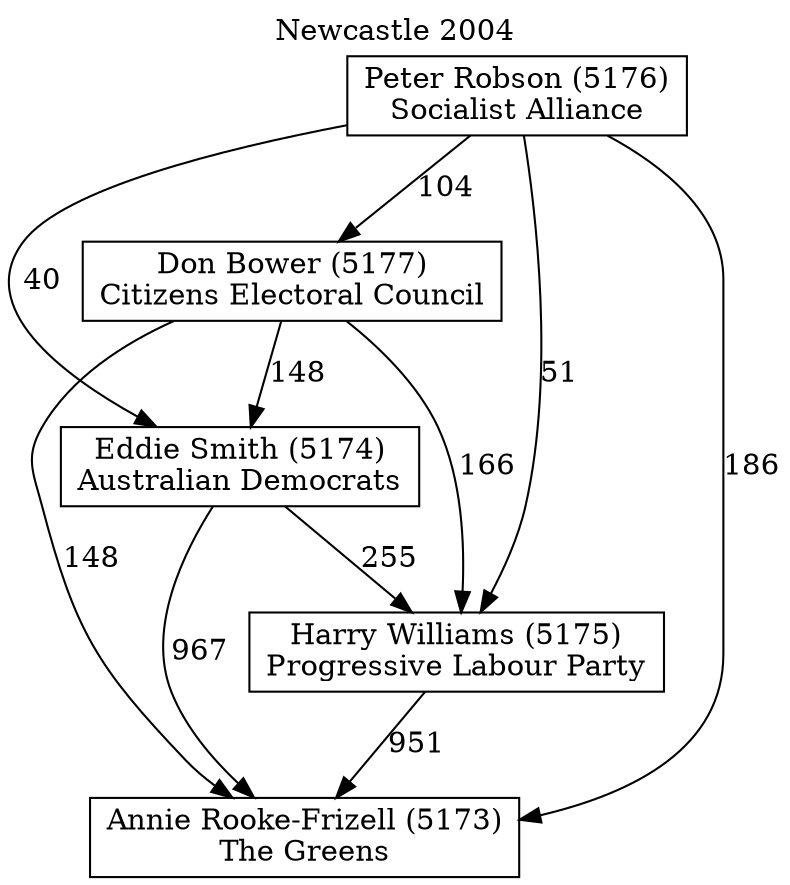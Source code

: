 // House preference flow
digraph "Annie Rooke-Frizell (5173)_Newcastle_2004" {
	graph [label="Newcastle 2004" labelloc=t mclimit=10]
	node [shape=box]
	"Annie Rooke-Frizell (5173)" [label="Annie Rooke-Frizell (5173)
The Greens"]
	"Harry Williams (5175)" [label="Harry Williams (5175)
Progressive Labour Party"]
	"Eddie Smith (5174)" [label="Eddie Smith (5174)
Australian Democrats"]
	"Don Bower (5177)" [label="Don Bower (5177)
Citizens Electoral Council"]
	"Peter Robson (5176)" [label="Peter Robson (5176)
Socialist Alliance"]
	"Annie Rooke-Frizell (5173)" [label="Annie Rooke-Frizell (5173)
The Greens"]
	"Eddie Smith (5174)" [label="Eddie Smith (5174)
Australian Democrats"]
	"Don Bower (5177)" [label="Don Bower (5177)
Citizens Electoral Council"]
	"Peter Robson (5176)" [label="Peter Robson (5176)
Socialist Alliance"]
	"Annie Rooke-Frizell (5173)" [label="Annie Rooke-Frizell (5173)
The Greens"]
	"Don Bower (5177)" [label="Don Bower (5177)
Citizens Electoral Council"]
	"Peter Robson (5176)" [label="Peter Robson (5176)
Socialist Alliance"]
	"Annie Rooke-Frizell (5173)" [label="Annie Rooke-Frizell (5173)
The Greens"]
	"Peter Robson (5176)" [label="Peter Robson (5176)
Socialist Alliance"]
	"Peter Robson (5176)" [label="Peter Robson (5176)
Socialist Alliance"]
	"Don Bower (5177)" [label="Don Bower (5177)
Citizens Electoral Council"]
	"Peter Robson (5176)" [label="Peter Robson (5176)
Socialist Alliance"]
	"Peter Robson (5176)" [label="Peter Robson (5176)
Socialist Alliance"]
	"Eddie Smith (5174)" [label="Eddie Smith (5174)
Australian Democrats"]
	"Don Bower (5177)" [label="Don Bower (5177)
Citizens Electoral Council"]
	"Peter Robson (5176)" [label="Peter Robson (5176)
Socialist Alliance"]
	"Eddie Smith (5174)" [label="Eddie Smith (5174)
Australian Democrats"]
	"Peter Robson (5176)" [label="Peter Robson (5176)
Socialist Alliance"]
	"Peter Robson (5176)" [label="Peter Robson (5176)
Socialist Alliance"]
	"Don Bower (5177)" [label="Don Bower (5177)
Citizens Electoral Council"]
	"Peter Robson (5176)" [label="Peter Robson (5176)
Socialist Alliance"]
	"Peter Robson (5176)" [label="Peter Robson (5176)
Socialist Alliance"]
	"Harry Williams (5175)" [label="Harry Williams (5175)
Progressive Labour Party"]
	"Eddie Smith (5174)" [label="Eddie Smith (5174)
Australian Democrats"]
	"Don Bower (5177)" [label="Don Bower (5177)
Citizens Electoral Council"]
	"Peter Robson (5176)" [label="Peter Robson (5176)
Socialist Alliance"]
	"Harry Williams (5175)" [label="Harry Williams (5175)
Progressive Labour Party"]
	"Don Bower (5177)" [label="Don Bower (5177)
Citizens Electoral Council"]
	"Peter Robson (5176)" [label="Peter Robson (5176)
Socialist Alliance"]
	"Harry Williams (5175)" [label="Harry Williams (5175)
Progressive Labour Party"]
	"Peter Robson (5176)" [label="Peter Robson (5176)
Socialist Alliance"]
	"Peter Robson (5176)" [label="Peter Robson (5176)
Socialist Alliance"]
	"Don Bower (5177)" [label="Don Bower (5177)
Citizens Electoral Council"]
	"Peter Robson (5176)" [label="Peter Robson (5176)
Socialist Alliance"]
	"Peter Robson (5176)" [label="Peter Robson (5176)
Socialist Alliance"]
	"Eddie Smith (5174)" [label="Eddie Smith (5174)
Australian Democrats"]
	"Don Bower (5177)" [label="Don Bower (5177)
Citizens Electoral Council"]
	"Peter Robson (5176)" [label="Peter Robson (5176)
Socialist Alliance"]
	"Eddie Smith (5174)" [label="Eddie Smith (5174)
Australian Democrats"]
	"Peter Robson (5176)" [label="Peter Robson (5176)
Socialist Alliance"]
	"Peter Robson (5176)" [label="Peter Robson (5176)
Socialist Alliance"]
	"Don Bower (5177)" [label="Don Bower (5177)
Citizens Electoral Council"]
	"Peter Robson (5176)" [label="Peter Robson (5176)
Socialist Alliance"]
	"Peter Robson (5176)" [label="Peter Robson (5176)
Socialist Alliance"]
	"Harry Williams (5175)" -> "Annie Rooke-Frizell (5173)" [label=951]
	"Eddie Smith (5174)" -> "Harry Williams (5175)" [label=255]
	"Don Bower (5177)" -> "Eddie Smith (5174)" [label=148]
	"Peter Robson (5176)" -> "Don Bower (5177)" [label=104]
	"Eddie Smith (5174)" -> "Annie Rooke-Frizell (5173)" [label=967]
	"Don Bower (5177)" -> "Annie Rooke-Frizell (5173)" [label=148]
	"Peter Robson (5176)" -> "Annie Rooke-Frizell (5173)" [label=186]
	"Peter Robson (5176)" -> "Eddie Smith (5174)" [label=40]
	"Don Bower (5177)" -> "Harry Williams (5175)" [label=166]
	"Peter Robson (5176)" -> "Harry Williams (5175)" [label=51]
}
